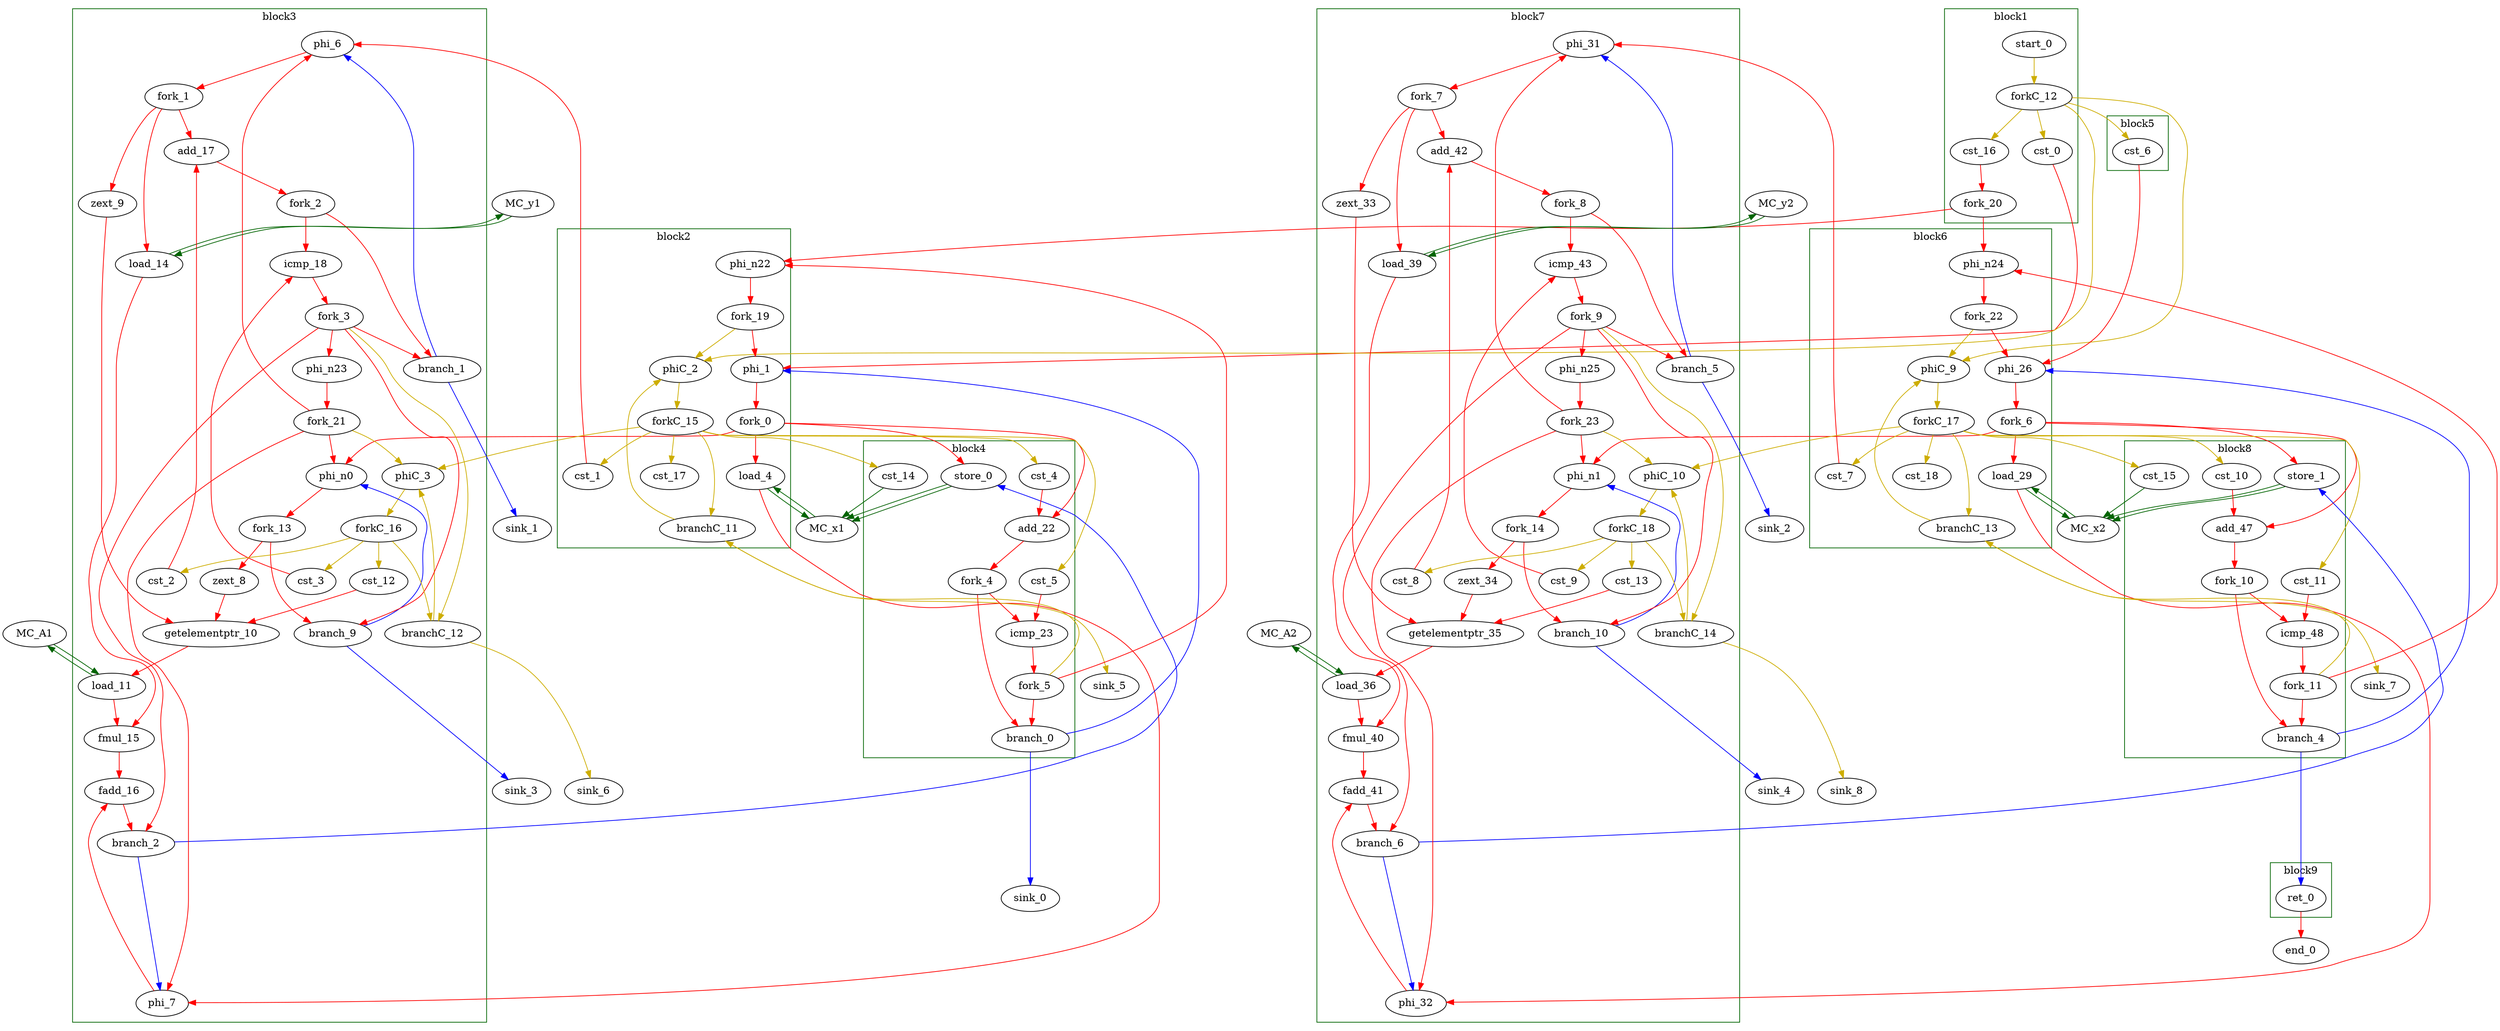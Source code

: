 Digraph G {
    splines=spline;
//DHLS version: 0.1.1" [shape = "none" pos = "20,20!"]

    subgraph cluster_0 {
    color = "darkgreen";
        label = "block1";
        "cst_0" [type = "Constant", bbID= 1, in = "in1:0", out = "out1:32", value = "0x00000000", tagged=false, taggers_num=0, tagger_id=-1];
        "start_0" [type = "Entry", control= "true", bbID= 1, in = "in1:0", out = "out1:0", tagged=false, taggers_num=0, tagger_id=-1];
        "cst_16" [type = "Constant", bbID= 1, in = "in1:0", out = "out1:32", value = "0x00000000", tagged=false, taggers_num=0, tagger_id=-1];
        "forkC_12" [type = "Fork", bbID= 1, in = "in1:0", out = "out1:0 out2:0 out3:0 out4:0 out5:0 ", tagged=false, taggers_num=0, tagger_id=-1];
        "fork_20" [type = "Fork", bbID= 1, in = "in1:1", out = "out1:1 out2:1 ", tagged=false, taggers_num=0, tagger_id=-1];

    }

    subgraph cluster_1 {
    color = "darkgreen";
        label = "block2";
        "phi_1" [type = "Mux", bbID= 2, in = "in1?:1 in2:32 in3:32 ", out = "out1:32", delay=0.366, tagged=false, taggers_num=0, tagger_id=-1];
        "load_4" [type = "Operator", bbID= 2, op = "mc_load_op",bbID= 2, portId= 0, offset= 0, in = "in1:32 in2:32", out = "out1:32 out2:32 ", delay=0.000, latency=2, II=1, tagged=false, taggers_num=0, tagger_id=-1];
        "cst_1" [type = "Constant", bbID= 2, in = "in1:0", out = "out1:32", value = "0x00000000", tagged=false, taggers_num=0, tagger_id=-1];
        "phiC_2" [type = "Mux", bbID= 2, in = "in1?:1 in2:0 in3:0 ", out = "out1:0", delay=0.166, tagged=false, taggers_num=0, tagger_id=-1];
        "phi_n22" [type = "Merge", bbID= 2, in = "in1:1 in2:1 ", out = "out1:1", delay=0.366, tagged=false, taggers_num=0, tagger_id=-1];
        "branchC_11" [type = "Branch", bbID= 2,  in = "in1:0 in2?:1", out = "out1+:0 out2-:0", tagged=false, taggers_num=0, tagger_id=-1];
        "cst_17" [type = "Constant", bbID= 2, in = "in1:0", out = "out1:1", value = "0x00000000", tagged=false, taggers_num=0, tagger_id=-1];
        "fork_0" [type = "Fork", bbID= 2, in = "in1:32", out = "out1:32 out2:32 out3:32 out4:32 ", tagged=false, taggers_num=0, tagger_id=-1];
        "forkC_15" [type = "Fork", bbID= 2, in = "in1:0", out = "out1:0 out2:0 out3:0 out4:0 out5:0 out6:0 out7:0 ", tagged=false, taggers_num=0, tagger_id=-1];
        "fork_19" [type = "Fork", bbID= 2, in = "in1:1", out = "out1:1 out2:1 ", tagged=false, taggers_num=0, tagger_id=-1];

    }

    subgraph cluster_2 {
    color = "darkgreen";
        label = "block3";
        "phi_6" [type = "Mux", bbID= 3, in = "in1?:1 in2:32 in3:32 ", out = "out1:32", delay=0.366, tagged=false, taggers_num=0, tagger_id=-1];
        "phi_7" [type = "Mux", bbID= 3, in = "in1?:1 in2:32 in3:32 ", out = "out1:32", delay=0.366, tagged=false, taggers_num=0, tagger_id=-1];
        "zext_8" [type = "Operator", bbID= 3, op = "zext_op", in = "in1:32 ", out = "out1:32 ", delay=0.000, latency=0, II=1, tagged=false, taggers_num=0, tagger_id=-1];
        "zext_9" [type = "Operator", bbID= 3, op = "zext_op", in = "in1:32 ", out = "out1:32 ", delay=0.000, latency=0, II=1, tagged=false, taggers_num=0, tagger_id=-1];
        "getelementptr_10" [type = "Operator", bbID= 3, op = "getelementptr_op", in = "in1:32 in2:32 in3:32 ", out = "out1:32 ", constants=1, delay=2.966, latency=0, II=1, tagged=false, taggers_num=0, tagger_id=-1];
        "load_11" [type = "Operator", bbID= 3, op = "mc_load_op",bbID= 3, portId= 0, offset= 0, in = "in1:32 in2:32", out = "out1:32 out2:32 ", delay=0.000, latency=2, II=1, tagged=false, taggers_num=0, tagger_id=-1];
        "load_14" [type = "Operator", bbID= 3, op = "mc_load_op",bbID= 3, portId= 0, offset= 0, in = "in1:32 in2:32", out = "out1:32 out2:32 ", delay=0.000, latency=2, II=1, tagged=false, taggers_num=0, tagger_id=-1];
        "fmul_15" [type = "Operator", bbID= 3, op = "fmul_op", in = "in1:32 in2:32 ", out = "out1:32 ", delay=0.966, latency=6, II=1, tagged=false, taggers_num=0, tagger_id=-1];
        "fadd_16" [type = "Operator", bbID= 3, op = "fadd_op", in = "in1:32 in2:32 ", out = "out1:32 ", delay=0.966, latency=10, II=1, tagged=false, taggers_num=0, tagger_id=-1];
        "cst_2" [type = "Constant", bbID= 3, in = "in1:0", out = "out1:32", value = "0x00000001", tagged=false, taggers_num=0, tagger_id=-1];
        "add_17" [type = "Operator", bbID= 3, op = "add_op", in = "in1:32 in2:32 ", out = "out1:32 ", delay=1.693, latency=0, II=1, tagged=false, taggers_num=0, tagger_id=-1];
        "cst_3" [type = "Constant", bbID= 3, in = "in1:0", out = "out1:32", value = "0x0000001E", tagged=false, taggers_num=0, tagger_id=-1];
        "icmp_18" [type = "Operator", bbID= 3, op = "icmp_ult_op", in = "in1:32 in2:32 ", out = "out1:1 ", delay=1.530, latency=0, II=1, tagged=false, taggers_num=0, tagger_id=-1];
        "cst_12" [type = "Constant", bbID= 3, in = "in1:0", out = "out1:32", value = "0x0000001E", tagged=false, taggers_num=0, tagger_id=-1];
        "phi_n0" [type = "Mux", bbID= 3, in = "in1?:1 in2:32 in3:32 ", out = "out1:32", delay=0.366, tagged=false, taggers_num=0, tagger_id=-1];
        "phiC_3" [type = "Mux", bbID= 3, in = "in1?:1 in2:0 in3:0 ", out = "out1:0", delay=0.166, tagged=false, taggers_num=0, tagger_id=-1];
        "branch_1" [type = "Branch", bbID= 3,  in = "in1:32 in2?:1", out = "out1+:32 out2-:32", tagged=false, taggers_num=0, tagger_id=-1];
        "phi_n23" [type = "init Bool false", bbID= 3, in = "in1:1 ", out = "out1:1", delay=0.366, tagged=false, taggers_num=0, tagger_id=-1];
        "branch_2" [type = "Branch", bbID= 3,  in = "in1:32 in2?:1", out = "out1+:32 out2-:32", tagged=false, taggers_num=0, tagger_id=-1];
        "branch_9" [type = "Branch", bbID= 3,  in = "in1:32 in2?:1", out = "out1+:32 out2-:32", tagged=false, taggers_num=0, tagger_id=-1];
        "branchC_12" [type = "Branch", bbID= 3,  in = "in1:0 in2?:1", out = "out1+:0 out2-:0", tagged=false, taggers_num=0, tagger_id=-1];
        "fork_1" [type = "Fork", bbID= 3, in = "in1:32", out = "out1:32 out2:32 out3:32 ", tagged=false, taggers_num=0, tagger_id=-1];
        "fork_2" [type = "Fork", bbID= 3, in = "in1:32", out = "out1:32 out2:32 ", tagged=false, taggers_num=0, tagger_id=-1];
        "fork_3" [type = "Fork", bbID= 3, in = "in1:1", out = "out1:1 out2:1 out3:1 out4:1 out5:1 ", tagged=false, taggers_num=0, tagger_id=-1];
        "fork_13" [type = "Fork", bbID= 3, in = "in1:32", out = "out1:32 out2:32 ", tagged=false, taggers_num=0, tagger_id=-1];
        "forkC_16" [type = "Fork", bbID= 3, in = "in1:0", out = "out1:0 out2:0 out3:0 out4:0 ", tagged=false, taggers_num=0, tagger_id=-1];
        "fork_21" [type = "Fork", bbID= 3, in = "in1:1", out = "out1:1 out2:1 out3:1 out4:1 ", tagged=false, taggers_num=0, tagger_id=-1];

    }

    subgraph cluster_3 {
    color = "darkgreen";
        label = "block4";
        "store_0" [type = "Operator", bbID= 4, op = "mc_store_op",bbID= 4, portId= 0, offset= 0, in = "in1:32 in2:32 ", out = "out1:32 out2:32 ", delay=0.000, latency=0, II=1, tagged=false, taggers_num=0, tagger_id=-1];
        "cst_4" [type = "Constant", bbID= 4, in = "in1:0", out = "out1:32", value = "0x00000001", tagged=false, taggers_num=0, tagger_id=-1];
        "add_22" [type = "Operator", bbID= 4, op = "add_op", in = "in1:32 in2:32 ", out = "out1:32 ", delay=1.693, latency=0, II=1, tagged=false, taggers_num=0, tagger_id=-1];
        "cst_5" [type = "Constant", bbID= 4, in = "in1:0", out = "out1:32", value = "0x0000001E", tagged=false, taggers_num=0, tagger_id=-1];
        "icmp_23" [type = "Operator", bbID= 4, op = "icmp_ult_op", in = "in1:32 in2:32 ", out = "out1:1 ", delay=1.530, latency=0, II=1, tagged=false, taggers_num=0, tagger_id=-1];
        "cst_14" [type = "Constant", bbID= 4, in = "in1:0", out = "out1:32", value = "0x00000001", tagged=false, taggers_num=0, tagger_id=-1];
        "branch_0" [type = "Branch", bbID= 4,  in = "in1:32 in2?:1", out = "out1+:32 out2-:32", tagged=false, taggers_num=0, tagger_id=-1];
        "fork_4" [type = "Fork", bbID= 4, in = "in1:32", out = "out1:32 out2:32 ", tagged=false, taggers_num=0, tagger_id=-1];
        "fork_5" [type = "Fork", bbID= 4, in = "in1:1", out = "out1:1 out2:1 out3:1 ", tagged=false, taggers_num=0, tagger_id=-1];

    }

    subgraph cluster_4 {
    color = "darkgreen";
        label = "block5";
        "cst_6" [type = "Constant", bbID= 5, in = "in1:0", out = "out1:32", value = "0x00000000", tagged=false, taggers_num=0, tagger_id=-1];

    }

    subgraph cluster_5 {
    color = "darkgreen";
        label = "block6";
        "phi_26" [type = "Mux", bbID= 6, in = "in1?:1 in2:32 in3:32 ", out = "out1:32", delay=0.366, tagged=false, taggers_num=0, tagger_id=-1];
        "load_29" [type = "Operator", bbID= 6, op = "mc_load_op",bbID= 6, portId= 0, offset= 0, in = "in1:32 in2:32", out = "out1:32 out2:32 ", delay=0.000, latency=2, II=1, tagged=false, taggers_num=0, tagger_id=-1];
        "cst_7" [type = "Constant", bbID= 6, in = "in1:0", out = "out1:32", value = "0x00000000", tagged=false, taggers_num=0, tagger_id=-1];
        "phiC_9" [type = "Mux", bbID= 6, in = "in1?:1 in2:0 in3:0 ", out = "out1:0", delay=0.166, tagged=false, taggers_num=0, tagger_id=-1];
        "phi_n24" [type = "Merge", bbID= 6, in = "in1:1 in2:1 ", out = "out1:1", delay=0.366, tagged=false, taggers_num=0, tagger_id=-1];
        "branchC_13" [type = "Branch", bbID= 6,  in = "in1:0 in2?:1", out = "out1+:0 out2-:0", tagged=false, taggers_num=0, tagger_id=-1];
        "cst_18" [type = "Constant", bbID= 6, in = "in1:0", out = "out1:1", value = "0x00000000", tagged=false, taggers_num=0, tagger_id=-1];
        "fork_6" [type = "Fork", bbID= 6, in = "in1:32", out = "out1:32 out2:32 out3:32 out4:32 ", tagged=false, taggers_num=0, tagger_id=-1];
        "forkC_17" [type = "Fork", bbID= 6, in = "in1:0", out = "out1:0 out2:0 out3:0 out4:0 out5:0 out6:0 out7:0 ", tagged=false, taggers_num=0, tagger_id=-1];
        "fork_22" [type = "Fork", bbID= 6, in = "in1:1", out = "out1:1 out2:1 ", tagged=false, taggers_num=0, tagger_id=-1];

    }

    subgraph cluster_6 {
    color = "darkgreen";
        label = "block7";
        "phi_31" [type = "Mux", bbID= 7, in = "in1?:1 in2:32 in3:32 ", out = "out1:32", delay=0.366, tagged=false, taggers_num=0, tagger_id=-1];
        "phi_32" [type = "Mux", bbID= 7, in = "in1?:1 in2:32 in3:32 ", out = "out1:32", delay=0.366, tagged=false, taggers_num=0, tagger_id=-1];
        "zext_33" [type = "Operator", bbID= 7, op = "zext_op", in = "in1:32 ", out = "out1:32 ", delay=0.000, latency=0, II=1, tagged=false, taggers_num=0, tagger_id=-1];
        "zext_34" [type = "Operator", bbID= 7, op = "zext_op", in = "in1:32 ", out = "out1:32 ", delay=0.000, latency=0, II=1, tagged=false, taggers_num=0, tagger_id=-1];
        "getelementptr_35" [type = "Operator", bbID= 7, op = "getelementptr_op", in = "in1:32 in2:32 in3:32 ", out = "out1:32 ", constants=1, delay=2.966, latency=0, II=1, tagged=false, taggers_num=0, tagger_id=-1];
        "load_36" [type = "Operator", bbID= 7, op = "mc_load_op",bbID= 7, portId= 1, offset= 0, in = "in1:32 in2:32", out = "out1:32 out2:32 ", delay=0.000, latency=2, II=1, tagged=false, taggers_num=0, tagger_id=-1];
        "load_39" [type = "Operator", bbID= 7, op = "mc_load_op",bbID= 7, portId= 0, offset= 0, in = "in1:32 in2:32", out = "out1:32 out2:32 ", delay=0.000, latency=2, II=1, tagged=false, taggers_num=0, tagger_id=-1];
        "fmul_40" [type = "Operator", bbID= 7, op = "fmul_op", in = "in1:32 in2:32 ", out = "out1:32 ", delay=0.966, latency=6, II=1, tagged=false, taggers_num=0, tagger_id=-1];
        "fadd_41" [type = "Operator", bbID= 7, op = "fadd_op", in = "in1:32 in2:32 ", out = "out1:32 ", delay=0.966, latency=10, II=1, tagged=false, taggers_num=0, tagger_id=-1];
        "cst_8" [type = "Constant", bbID= 7, in = "in1:0", out = "out1:32", value = "0x00000001", tagged=false, taggers_num=0, tagger_id=-1];
        "add_42" [type = "Operator", bbID= 7, op = "add_op", in = "in1:32 in2:32 ", out = "out1:32 ", delay=1.693, latency=0, II=1, tagged=false, taggers_num=0, tagger_id=-1];
        "cst_9" [type = "Constant", bbID= 7, in = "in1:0", out = "out1:32", value = "0x0000001E", tagged=false, taggers_num=0, tagger_id=-1];
        "icmp_43" [type = "Operator", bbID= 7, op = "icmp_ult_op", in = "in1:32 in2:32 ", out = "out1:1 ", delay=1.530, latency=0, II=1, tagged=false, taggers_num=0, tagger_id=-1];
        "cst_13" [type = "Constant", bbID= 7, in = "in1:0", out = "out1:32", value = "0x0000001E", tagged=false, taggers_num=0, tagger_id=-1];
        "phi_n1" [type = "Mux", bbID= 7, in = "in1?:1 in2:32 in3:32 ", out = "out1:32", delay=0.366, tagged=false, taggers_num=0, tagger_id=-1];
        "phiC_10" [type = "Mux", bbID= 7, in = "in1?:1 in2:0 in3:0 ", out = "out1:0", delay=0.166, tagged=false, taggers_num=0, tagger_id=-1];
        "branch_5" [type = "Branch", bbID= 7,  in = "in1:32 in2?:1", out = "out1+:32 out2-:32", tagged=false, taggers_num=0, tagger_id=-1];
        "phi_n25" [type = "init Bool false", bbID= 7, in = "in1:1 ", out = "out1:1", delay=0.366, tagged=false, taggers_num=0, tagger_id=-1];
        "branch_6" [type = "Branch", bbID= 7,  in = "in1:32 in2?:1", out = "out1+:32 out2-:32", tagged=false, taggers_num=0, tagger_id=-1];
        "branch_10" [type = "Branch", bbID= 7,  in = "in1:32 in2?:1", out = "out1+:32 out2-:32", tagged=false, taggers_num=0, tagger_id=-1];
        "branchC_14" [type = "Branch", bbID= 7,  in = "in1:0 in2?:1", out = "out1+:0 out2-:0", tagged=false, taggers_num=0, tagger_id=-1];
        "fork_7" [type = "Fork", bbID= 7, in = "in1:32", out = "out1:32 out2:32 out3:32 ", tagged=false, taggers_num=0, tagger_id=-1];
        "fork_8" [type = "Fork", bbID= 7, in = "in1:32", out = "out1:32 out2:32 ", tagged=false, taggers_num=0, tagger_id=-1];
        "fork_9" [type = "Fork", bbID= 7, in = "in1:1", out = "out1:1 out2:1 out3:1 out4:1 out5:1 ", tagged=false, taggers_num=0, tagger_id=-1];
        "fork_14" [type = "Fork", bbID= 7, in = "in1:32", out = "out1:32 out2:32 ", tagged=false, taggers_num=0, tagger_id=-1];
        "forkC_18" [type = "Fork", bbID= 7, in = "in1:0", out = "out1:0 out2:0 out3:0 out4:0 ", tagged=false, taggers_num=0, tagger_id=-1];
        "fork_23" [type = "Fork", bbID= 7, in = "in1:1", out = "out1:1 out2:1 out3:1 out4:1 ", tagged=false, taggers_num=0, tagger_id=-1];

    }

    subgraph cluster_7 {
    color = "darkgreen";
        label = "block8";
        "store_1" [type = "Operator", bbID= 8, op = "mc_store_op",bbID= 8, portId= 0, offset= 0, in = "in1:32 in2:32 ", out = "out1:32 out2:32 ", delay=0.000, latency=0, II=1, tagged=false, taggers_num=0, tagger_id=-1];
        "cst_10" [type = "Constant", bbID= 8, in = "in1:0", out = "out1:32", value = "0x00000001", tagged=false, taggers_num=0, tagger_id=-1];
        "add_47" [type = "Operator", bbID= 8, op = "add_op", in = "in1:32 in2:32 ", out = "out1:32 ", delay=1.693, latency=0, II=1, tagged=false, taggers_num=0, tagger_id=-1];
        "cst_11" [type = "Constant", bbID= 8, in = "in1:0", out = "out1:32", value = "0x0000001E", tagged=false, taggers_num=0, tagger_id=-1];
        "icmp_48" [type = "Operator", bbID= 8, op = "icmp_ult_op", in = "in1:32 in2:32 ", out = "out1:1 ", delay=1.530, latency=0, II=1, tagged=false, taggers_num=0, tagger_id=-1];
        "cst_15" [type = "Constant", bbID= 8, in = "in1:0", out = "out1:32", value = "0x00000001", tagged=false, taggers_num=0, tagger_id=-1];
        "branch_4" [type = "Branch", bbID= 8,  in = "in1:32 in2?:1", out = "out1+:32 out2-:32", tagged=false, taggers_num=0, tagger_id=-1];
        "fork_10" [type = "Fork", bbID= 8, in = "in1:32", out = "out1:32 out2:32 ", tagged=false, taggers_num=0, tagger_id=-1];
        "fork_11" [type = "Fork", bbID= 8, in = "in1:1", out = "out1:1 out2:1 out3:1 ", tagged=false, taggers_num=0, tagger_id=-1];

    }

    subgraph cluster_8 {
    color = "darkgreen";
        label = "block9";
        "ret_0" [type = "Operator", bbID= 9, op = "ret_op", in = "in1:32 ", out = "out1:32 ", delay=0.000, latency=0, II=1, tagged=false, taggers_num=0, tagger_id=-1];

    }
    "MC_x1" [type = "MC", bbID= 0, in = "in1:32*c0 in2:32*l0a in3:32*s0a in4:32*s0d ", out = "out1:32*l0d out2:0*e ", memory = "x1", bbcount = 1, ldcount = 1, stcount = 1];
    "MC_A1" [type = "MC", bbID= 0, in = "in1:32*l0a ", out = "out1:32*l0d out2:0*e ", memory = "A1", bbcount = 0, ldcount = 2, stcount = 0];
    "MC_A2" [type = "MC", bbID= 0, in = "in1:32*l0a ", out = "out1:32*l0d out2:0*e ", memory = "A2", bbcount = 0, ldcount = 2, stcount = 0];
    "MC_y1" [type = "MC", bbID= 0, in = "in1:32*l0a ", out = "out1:32*l0d out2:0*e ", memory = "y1", bbcount = 0, ldcount = 1, stcount = 0];
    "MC_x2" [type = "MC", bbID= 0, in = "in1:32*c0 in2:32*l0a in3:32*s0a in4:32*s0d ", out = "out1:32*l0d out2:0*e ", memory = "x2", bbcount = 1, ldcount = 1, stcount = 1];
    "MC_y2" [type = "MC", bbID= 0, in = "in1:32*l0a ", out = "out1:32*l0d out2:0*e ", memory = "y2", bbcount = 0, ldcount = 1, stcount = 0];
    "sink_0" [type = "Sink", bbID= 0, in = "in1:32"];
    "sink_1" [type = "Sink", bbID= 0, in = "in1:32"];
    "sink_2" [type = "Sink", bbID= 0, in = "in1:32"];
    "sink_3" [type = "Sink", bbID= 0, in = "in1:32"];
    "sink_4" [type = "Sink", bbID= 0, in = "in1:32"];
    "sink_5" [type = "Sink", bbID= 0, in = "in1:0"];
    "sink_6" [type = "Sink", bbID= 0, in = "in1:0"];
    "sink_7" [type = "Sink", bbID= 0, in = "in1:0"];
    "sink_8" [type = "Sink", bbID= 0, in = "in1:0"];
    "end_0" [type = "Exit", bbID= 0, in = "in1:0*e in2:0*e in3:0*e in4:0*e in5:0*e  in6:32 ", out = "out1:32" ];

    "load_4" -> "MC_x1" [color = "darkgreen", mem_address = "true", from = "out2", to = "in2"];
    "MC_x1" -> "load_4" [color = "darkgreen", mem_address = "false", from = "out1", to = "in1"];
    "load_11" -> "MC_A1" [color = "darkgreen", mem_address = "true", from = "out2", to = "in1"];
    "MC_A1" -> "load_11" [color = "darkgreen", mem_address = "false", from = "out1", to = "in1"];
    "load_14" -> "MC_y1" [color = "darkgreen", mem_address = "true", from = "out2", to = "in1"];
    "MC_y1" -> "load_14" [color = "darkgreen", mem_address = "false", from = "out1", to = "in1"];
    "store_0" -> "MC_x1" [color = "darkgreen", mem_address = "true", from = "out2", to = "in3"];
    "store_0" -> "MC_x1" [color = "darkgreen", mem_address = "false", from = "out1", to = "in4"];
    "load_29" -> "MC_x2" [color = "darkgreen", mem_address = "true", from = "out2", to = "in2"];
    "MC_x2" -> "load_29" [color = "darkgreen", mem_address = "false", from = "out1", to = "in1"];
    "load_36" -> "MC_A2" [color = "darkgreen", mem_address = "true", from = "out2", to = "in1"];
    "MC_A2" -> "load_36" [color = "darkgreen", mem_address = "false", from = "out1", to = "in1"];
    "load_39" -> "MC_y2" [color = "darkgreen", mem_address = "true", from = "out2", to = "in1"];
    "MC_y2" -> "load_39" [color = "darkgreen", mem_address = "false", from = "out1", to = "in1"];
    "store_1" -> "MC_x2" [color = "darkgreen", mem_address = "true", from = "out2", to = "in3"];
    "store_1" -> "MC_x2" [color = "darkgreen", mem_address = "false", from = "out1", to = "in4"];
    "cst_14" -> "MC_x1" [color = "darkgreen", from = "out1", to = "in1"];
    "cst_15" -> "MC_x2" [color = "darkgreen", from = "out1", to = "in1"];
    "cst_0" -> "phi_1" [color = "red", from = "out1", to = "in2"];
    "phi_1" -> "fork_0" [color = "red", from = "out1", to = "in1"];
    "load_4" -> "phi_7" [color = "red", from = "out1", to = "in2"];
    "cst_1" -> "phi_6" [color = "red", from = "out1", to = "in2"];
    "phi_6" -> "fork_1" [color = "red", from = "out1", to = "in1"];
    "phi_7" -> "fadd_16" [color = "red", from = "out1", to = "in1"];
    "zext_8" -> "getelementptr_10" [color = "red", from = "out1", to = "in1"];
    "zext_9" -> "getelementptr_10" [color = "red", from = "out1", to = "in2"];
    "getelementptr_10" -> "load_11" [color = "red", from = "out1", to = "in2"];
    "load_11" -> "fmul_15" [color = "red", from = "out1", to = "in1"];
    "load_14" -> "fmul_15" [color = "red", from = "out1", to = "in2"];
    "fmul_15" -> "fadd_16" [color = "red", from = "out1", to = "in2"];
    "fadd_16" -> "branch_2" [color = "red", from = "out1", to = "in1"];
    "cst_2" -> "add_17" [color = "red", from = "out1", to = "in2"];
    "add_17" -> "fork_2" [color = "red", from = "out1", to = "in1"];
    "cst_3" -> "icmp_18" [color = "red", from = "out1", to = "in2"];
    "icmp_18" -> "fork_3" [color = "red", from = "out1", to = "in1"];
    "cst_4" -> "add_22" [color = "red", from = "out1", to = "in2"];
    "add_22" -> "fork_4" [color = "red", from = "out1", to = "in1"];
    "cst_5" -> "icmp_23" [color = "red", from = "out1", to = "in2"];
    "icmp_23" -> "fork_5" [color = "red", from = "out1", to = "in1"];
    "cst_6" -> "phi_26" [color = "red", from = "out1", to = "in2"];
    "phi_26" -> "fork_6" [color = "red", from = "out1", to = "in1"];
    "load_29" -> "phi_32" [color = "red", from = "out1", to = "in2"];
    "cst_7" -> "phi_31" [color = "red", from = "out1", to = "in2"];
    "phi_31" -> "fork_7" [color = "red", from = "out1", to = "in1"];
    "phi_32" -> "fadd_41" [color = "red", from = "out1", to = "in1"];
    "zext_33" -> "getelementptr_35" [color = "red", from = "out1", to = "in1"];
    "zext_34" -> "getelementptr_35" [color = "red", from = "out1", to = "in2"];
    "getelementptr_35" -> "load_36" [color = "red", from = "out1", to = "in2"];
    "load_36" -> "fmul_40" [color = "red", from = "out1", to = "in1"];
    "load_39" -> "fmul_40" [color = "red", from = "out1", to = "in2"];
    "fmul_40" -> "fadd_41" [color = "red", from = "out1", to = "in2"];
    "fadd_41" -> "branch_6" [color = "red", from = "out1", to = "in1"];
    "cst_8" -> "add_42" [color = "red", from = "out1", to = "in2"];
    "add_42" -> "fork_8" [color = "red", from = "out1", to = "in1"];
    "cst_9" -> "icmp_43" [color = "red", from = "out1", to = "in2"];
    "icmp_43" -> "fork_9" [color = "red", from = "out1", to = "in1"];
    "cst_10" -> "add_47" [color = "red", from = "out1", to = "in2"];
    "add_47" -> "fork_10" [color = "red", from = "out1", to = "in1"];
    "cst_11" -> "icmp_48" [color = "red", from = "out1", to = "in2"];
    "icmp_48" -> "fork_11" [color = "red", from = "out1", to = "in1"];
    "ret_0" -> "end_0" [color = "red", from = "out1", to = "in6"];
    "cst_12" -> "getelementptr_10" [color = "red", from = "out1", to = "in3"];
    "cst_13" -> "getelementptr_35" [color = "red", from = "out1", to = "in3"];
    "start_0" -> "forkC_12" [color = "gold3", from = "out1", to = "in1"];
    "phi_n0" -> "fork_13" [color = "red", from = "out1", to = "in1"];
    "phi_n1" -> "fork_14" [color = "red", from = "out1", to = "in1"];
    "phiC_2" -> "forkC_15" [color = "gold3", from = "out1", to = "in1"];
    "phiC_3" -> "forkC_16" [color = "gold3", from = "out1", to = "in1"];
    "phiC_9" -> "forkC_17" [color = "gold3", from = "out1", to = "in1"];
    "phiC_10" -> "forkC_18" [color = "gold3", from = "out1", to = "in1"];
    "branch_0" -> "phi_1" [color = "blue", minlen = 3, from = "out1", to = "in3"];
    "branch_0" -> "sink_0" [color = "blue", minlen = 3, from = "out2", to = "in1"];
    "phi_n22" -> "fork_19" [color = "red", from = "out1", to = "in1"];
    "cst_16" -> "fork_20" [color = "red", from = "out1", to = "in1"];
    "branch_1" -> "phi_6" [color = "blue", minlen = 3, from = "out1", to = "in3"];
    "branch_1" -> "sink_1" [color = "blue", minlen = 3, from = "out2", to = "in1"];
    "phi_n23" -> "fork_21" [color = "red", from = "out1", to = "in1"];
    "branch_2" -> "phi_7" [color = "blue", minlen = 3, from = "out1", to = "in3"];
    "branch_2" -> "store_0" [color = "blue", minlen = 3, from = "out2", to = "in1"];
    "branch_4" -> "phi_26" [color = "blue", minlen = 3, from = "out1", to = "in3"];
    "branch_4" -> "ret_0" [color = "blue", minlen = 3, from = "out2", to = "in1"];
    "phi_n24" -> "fork_22" [color = "red", from = "out1", to = "in1"];
    "branch_5" -> "phi_31" [color = "blue", minlen = 3, from = "out1", to = "in3"];
    "branch_5" -> "sink_2" [color = "blue", minlen = 3, from = "out2", to = "in1"];
    "phi_n25" -> "fork_23" [color = "red", from = "out1", to = "in1"];
    "branch_6" -> "phi_32" [color = "blue", minlen = 3, from = "out1", to = "in3"];
    "branch_6" -> "store_1" [color = "blue", minlen = 3, from = "out2", to = "in1"];
    "branch_9" -> "phi_n0" [color = "blue", minlen = 3, from = "out1", to = "in3"];
    "branch_9" -> "sink_3" [color = "blue", minlen = 3, from = "out2", to = "in1"];
    "branch_10" -> "phi_n1" [color = "blue", minlen = 3, from = "out1", to = "in3"];
    "branch_10" -> "sink_4" [color = "blue", minlen = 3, from = "out2", to = "in1"];
    "branchC_11" -> "phiC_2" [color = "gold3", minlen = 3, from = "out1", to = "in3"];
    "branchC_11" -> "sink_5" [color = "gold3", minlen = 3, from = "out2", to = "in1"];
    "branchC_12" -> "phiC_3" [color = "gold3", minlen = 3, from = "out1", to = "in3"];
    "branchC_12" -> "sink_6" [color = "gold3", minlen = 3, from = "out2", to = "in1"];
    "branchC_13" -> "phiC_9" [color = "gold3", minlen = 3, from = "out1", to = "in3"];
    "branchC_13" -> "sink_7" [color = "gold3", minlen = 3, from = "out2", to = "in1"];
    "branchC_14" -> "phiC_10" [color = "gold3", minlen = 3, from = "out1", to = "in3"];
    "branchC_14" -> "sink_8" [color = "gold3", minlen = 3, from = "out2", to = "in1"];
    "fork_0" -> "phi_n0" [color = "red", from = "out1", to = "in2"];
    "fork_0" -> "add_22" [color = "red", from = "out2", to = "in1"];
    "fork_0" -> "load_4" [color = "red", from = "out3", to = "in2"];
    "fork_0" -> "store_0" [color = "red", from = "out4", to = "in2"];
    "fork_1" -> "zext_9" [color = "red", from = "out1", to = "in1"];
    "fork_1" -> "add_17" [color = "red", from = "out2", to = "in1"];
    "fork_1" -> "load_14" [color = "red", from = "out3", to = "in2"];
    "fork_2" -> "icmp_18" [color = "red", from = "out1", to = "in1"];
    "fork_2" -> "branch_1" [color = "red", from = "out2", to = "in1"];
    "fork_3" -> "branch_1" [color = "red", from = "out2", to = "in2"];
    "fork_3" -> "phi_n23" [color = "red", from = "out1", to = "in1"];
    "fork_3" -> "branch_2" [color = "red", from = "out3", to = "in2"];
    "fork_3" -> "branch_9" [color = "red", from = "out4", to = "in2"];
    "fork_3" -> "branchC_12" [color = "gold3", from = "out5", to = "in2"];
    "fork_4" -> "icmp_23" [color = "red", from = "out1", to = "in1"];
    "fork_4" -> "branch_0" [color = "red", from = "out2", to = "in1"];
    "fork_5" -> "branch_0" [color = "red", from = "out1", to = "in2"];
    "fork_5" -> "phi_n22" [color = "red", from = "out2", to = "in2"];
    "fork_5" -> "branchC_11" [color = "gold3", from = "out3", to = "in2"];
    "fork_6" -> "phi_n1" [color = "red", from = "out1", to = "in2"];
    "fork_6" -> "add_47" [color = "red", from = "out2", to = "in1"];
    "fork_6" -> "load_29" [color = "red", from = "out3", to = "in2"];
    "fork_6" -> "store_1" [color = "red", from = "out4", to = "in2"];
    "fork_7" -> "zext_33" [color = "red", from = "out1", to = "in1"];
    "fork_7" -> "add_42" [color = "red", from = "out2", to = "in1"];
    "fork_7" -> "load_39" [color = "red", from = "out3", to = "in2"];
    "fork_8" -> "icmp_43" [color = "red", from = "out1", to = "in1"];
    "fork_8" -> "branch_5" [color = "red", from = "out2", to = "in1"];
    "fork_9" -> "branch_5" [color = "red", from = "out1", to = "in2"];
    "fork_9" -> "phi_n25" [color = "red", from = "out2", to = "in1"];
    "fork_9" -> "branch_6" [color = "red", from = "out3", to = "in2"];
    "fork_9" -> "branch_10" [color = "red", from = "out4", to = "in2"];
    "fork_9" -> "branchC_14" [color = "gold3", from = "out5", to = "in2"];
    "fork_10" -> "icmp_48" [color = "red", from = "out1", to = "in1"];
    "fork_10" -> "branch_4" [color = "red", from = "out2", to = "in1"];
    "fork_11" -> "branch_4" [color = "red", from = "out1", to = "in2"];
    "fork_11" -> "phi_n24" [color = "red", from = "out2", to = "in2"];
    "fork_11" -> "branchC_13" [color = "gold3", from = "out3", to = "in2"];
    "forkC_12" -> "cst_0" [color = "gold3", from = "out1", to = "in1"];
    "forkC_12" -> "phiC_2" [color = "gold3", from = "out2", to = "in2"];
    "forkC_12" -> "cst_6" [color = "gold3", from = "out3", to = "in1"];
    "forkC_12" -> "phiC_9" [color = "gold3", from = "out4", to = "in2"];
    "forkC_12" -> "cst_16" [color = "gold3", from = "out5", to = "in1"];
    "fork_13" -> "zext_8" [color = "red", from = "out1", to = "in1"];
    "fork_13" -> "branch_9" [color = "red", from = "out2", to = "in1"];
    "fork_14" -> "zext_34" [color = "red", from = "out1", to = "in1"];
    "fork_14" -> "branch_10" [color = "red", from = "out2", to = "in1"];
    "forkC_15" -> "cst_1" [color = "gold3", from = "out1", to = "in1"];
    "forkC_15" -> "branchC_11" [color = "gold3", from = "out2", to = "in1"];
    "forkC_15" -> "phiC_3" [color = "gold3", from = "out3", to = "in2"];
    "forkC_15" -> "cst_4" [color = "gold3", from = "out4", to = "in1"];
    "forkC_15" -> "cst_5" [color = "gold3", from = "out5", to = "in1"];
    "forkC_15" -> "cst_14" [color = "gold3", from = "out6", to = "in1"];
    "forkC_15" -> "cst_17" [color = "gold3", from = "out7", to = "in1"];
    "forkC_16" -> "cst_2" [color = "gold3", from = "out1", to = "in1"];
    "forkC_16" -> "branchC_12" [color = "gold3", from = "out2", to = "in1"];
    "forkC_16" -> "cst_3" [color = "gold3", from = "out3", to = "in1"];
    "forkC_16" -> "cst_12" [color = "gold3", from = "out4", to = "in1"];
    "forkC_17" -> "cst_7" [color = "gold3", from = "out1", to = "in1"];
    "forkC_17" -> "branchC_13" [color = "gold3", from = "out2", to = "in1"];
    "forkC_17" -> "phiC_10" [color = "gold3", from = "out3", to = "in2"];
    "forkC_17" -> "cst_10" [color = "gold3", from = "out4", to = "in1"];
    "forkC_17" -> "cst_11" [color = "gold3", from = "out5", to = "in1"];
    "forkC_17" -> "cst_15" [color = "gold3", from = "out6", to = "in1"];
    "forkC_17" -> "cst_18" [color = "gold3", from = "out7", to = "in1"];
    "forkC_18" -> "cst_8" [color = "gold3", from = "out1", to = "in1"];
    "forkC_18" -> "branchC_14" [color = "gold3", from = "out2", to = "in1"];
    "forkC_18" -> "cst_9" [color = "gold3", from = "out3", to = "in1"];
    "forkC_18" -> "cst_13" [color = "gold3", from = "out4", to = "in1"];
    "fork_19" -> "phi_1" [color = "red", from = "out1", to = "in1"];
    "fork_19" -> "phiC_2" [color = "gold3", from = "out2", to = "in1"];
    "fork_20" -> "phi_n22" [color = "red", from = "out1", to = "in1"];
    "fork_20" -> "phi_n24" [color = "red", from = "out2", to = "in1"];
    "fork_21" -> "phi_6" [color = "red", from = "out1", to = "in1"];
    "fork_21" -> "phi_7" [color = "red", from = "out2", to = "in1"];
    "fork_21" -> "phi_n0" [color = "red", from = "out3", to = "in1"];
    "fork_21" -> "phiC_3" [color = "gold3", from = "out4", to = "in1"];
    "fork_22" -> "phi_26" [color = "red", from = "out1", to = "in1"];
    "fork_22" -> "phiC_9" [color = "gold3", from = "out2", to = "in1"];
    "fork_23" -> "phi_31" [color = "red", from = "out1", to = "in1"];
    "fork_23" -> "phi_32" [color = "red", from = "out2", to = "in1"];
    "fork_23" -> "phi_n1" [color = "red", from = "out3", to = "in1"];
    "fork_23" -> "phiC_10" [color = "gold3", from = "out4", to = "in1"];

}
